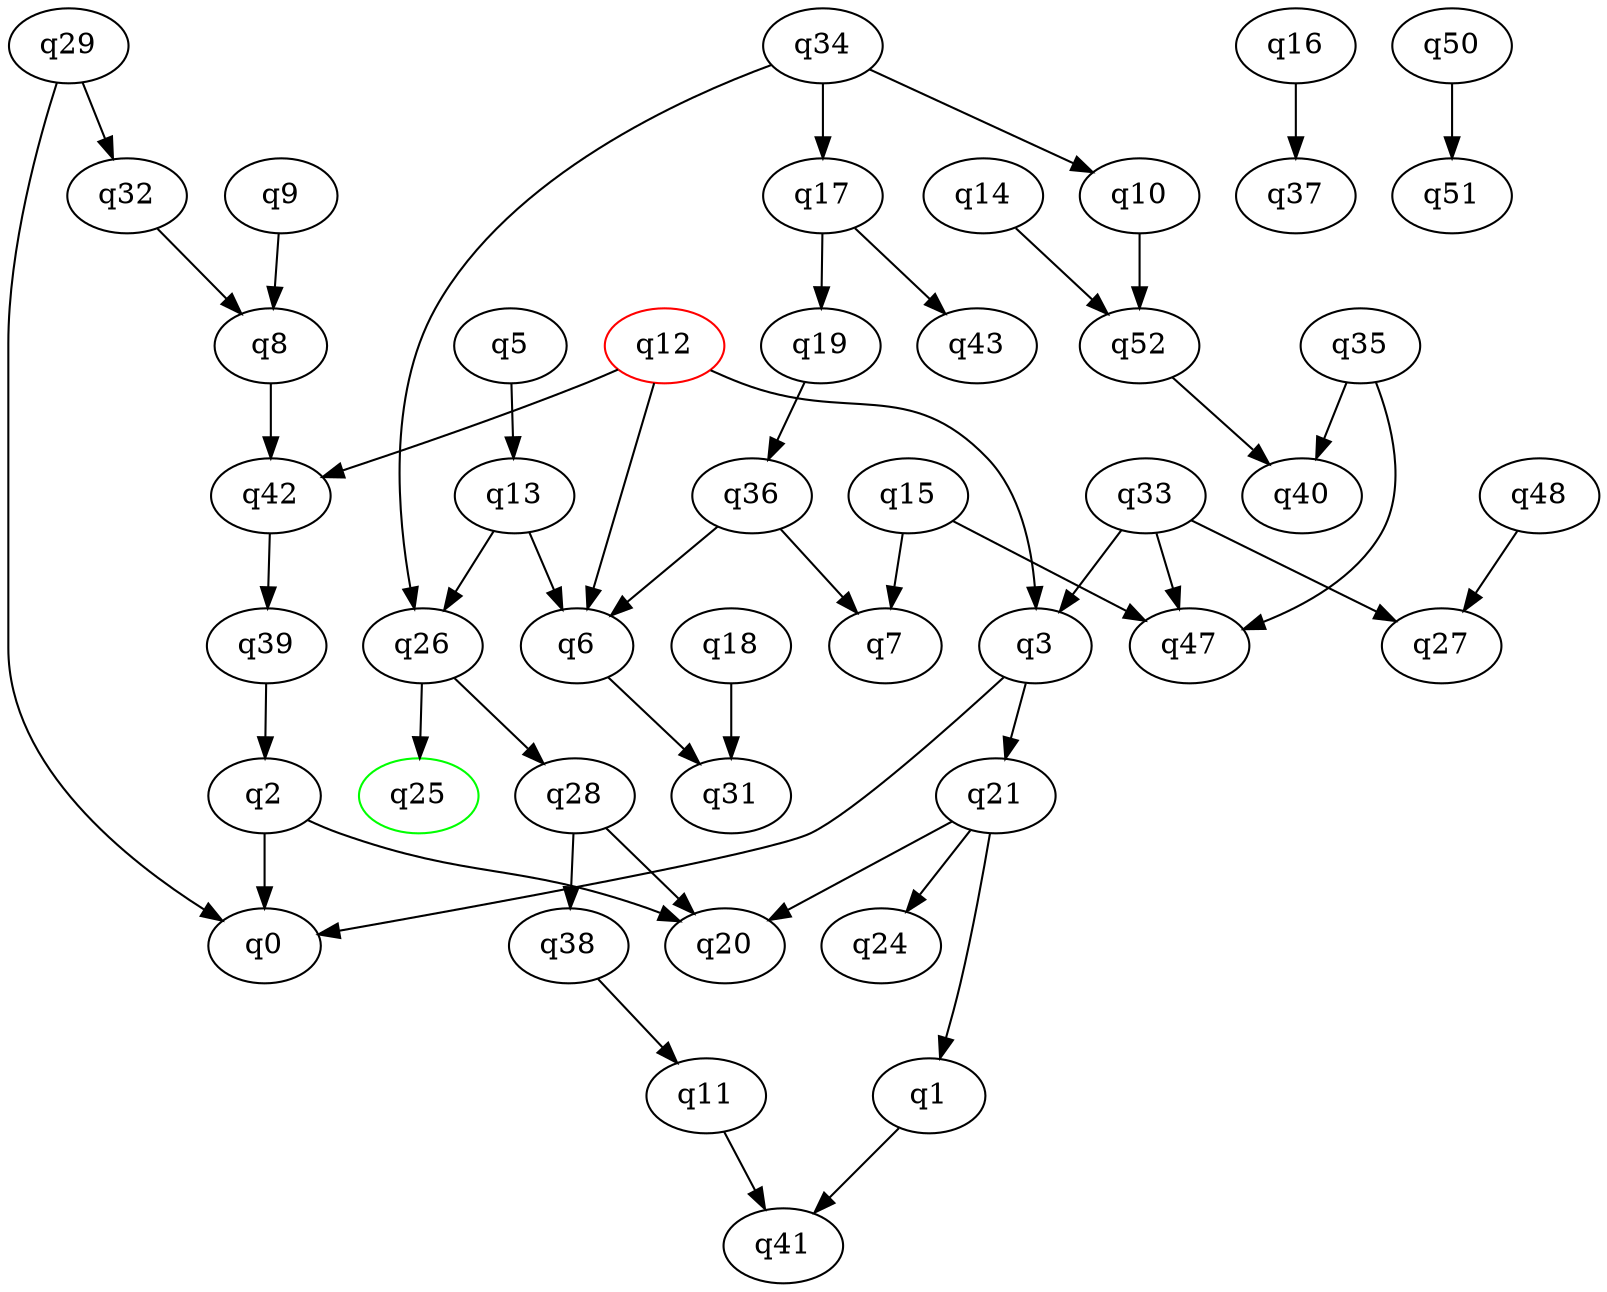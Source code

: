 digraph A{
q25 [initial=1,color=green];
q12 [final=1,color=red];
q1 -> q41;
q2 -> q0;
q2 -> q20;
q3 -> q0;
q3 -> q21;
q5 -> q13;
q6 -> q31;
q8 -> q42;
q9 -> q8;
q10 -> q52;
q11 -> q41;
q12 -> q3;
q12 -> q6;
q12 -> q42;
q13 -> q6;
q13 -> q26;
q14 -> q52;
q15 -> q7;
q15 -> q47;
q16 -> q37;
q17 -> q19;
q17 -> q43;
q18 -> q31;
q19 -> q36;
q21 -> q1;
q21 -> q20;
q21 -> q24;
q26 -> q25;
q26 -> q28;
q28 -> q20;
q28 -> q38;
q29 -> q0;
q29 -> q32;
q32 -> q8;
q33 -> q3;
q33 -> q27;
q33 -> q47;
q34 -> q10;
q34 -> q17;
q34 -> q26;
q35 -> q40;
q35 -> q47;
q36 -> q6;
q36 -> q7;
q38 -> q11;
q39 -> q2;
q42 -> q39;
q48 -> q27;
q50 -> q51;
q52 -> q40;
}
